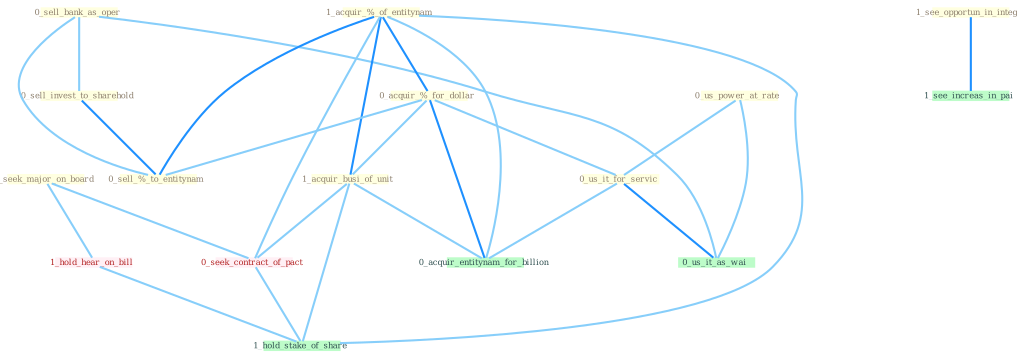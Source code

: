 Graph G{ 
    node
    [shape=polygon,style=filled,width=.5,height=.06,color="#BDFCC9",fixedsize=true,fontsize=4,
    fontcolor="#2f4f4f"];
    {node
    [color="#ffffe0", fontcolor="#8b7d6b"] "0_sell_bank_as_oper " "1_acquir_%_of_entitynam " "0_us_power_at_rate " "0_acquir_%_for_dollar " "1_acquir_busi_of_unit " "0_seek_major_on_board " "0_sell_invest_to_sharehold " "1_see_opportun_in_integr " "0_sell_%_to_entitynam " "0_us_it_for_servic "}
{node [color="#fff0f5", fontcolor="#b22222"] "0_seek_contract_of_pact " "1_hold_hear_on_bill "}
edge [color="#B0E2FF"];

	"0_sell_bank_as_oper " -- "0_sell_invest_to_sharehold " [w="1", color="#87cefa" ];
	"0_sell_bank_as_oper " -- "0_sell_%_to_entitynam " [w="1", color="#87cefa" ];
	"0_sell_bank_as_oper " -- "0_us_it_as_wai " [w="1", color="#87cefa" ];
	"1_acquir_%_of_entitynam " -- "0_acquir_%_for_dollar " [w="2", color="#1e90ff" , len=0.8];
	"1_acquir_%_of_entitynam " -- "1_acquir_busi_of_unit " [w="2", color="#1e90ff" , len=0.8];
	"1_acquir_%_of_entitynam " -- "0_sell_%_to_entitynam " [w="2", color="#1e90ff" , len=0.8];
	"1_acquir_%_of_entitynam " -- "0_seek_contract_of_pact " [w="1", color="#87cefa" ];
	"1_acquir_%_of_entitynam " -- "0_acquir_entitynam_for_billion " [w="1", color="#87cefa" ];
	"1_acquir_%_of_entitynam " -- "1_hold_stake_of_share " [w="1", color="#87cefa" ];
	"0_us_power_at_rate " -- "0_us_it_for_servic " [w="1", color="#87cefa" ];
	"0_us_power_at_rate " -- "0_us_it_as_wai " [w="1", color="#87cefa" ];
	"0_acquir_%_for_dollar " -- "1_acquir_busi_of_unit " [w="1", color="#87cefa" ];
	"0_acquir_%_for_dollar " -- "0_sell_%_to_entitynam " [w="1", color="#87cefa" ];
	"0_acquir_%_for_dollar " -- "0_us_it_for_servic " [w="1", color="#87cefa" ];
	"0_acquir_%_for_dollar " -- "0_acquir_entitynam_for_billion " [w="2", color="#1e90ff" , len=0.8];
	"1_acquir_busi_of_unit " -- "0_seek_contract_of_pact " [w="1", color="#87cefa" ];
	"1_acquir_busi_of_unit " -- "0_acquir_entitynam_for_billion " [w="1", color="#87cefa" ];
	"1_acquir_busi_of_unit " -- "1_hold_stake_of_share " [w="1", color="#87cefa" ];
	"0_seek_major_on_board " -- "0_seek_contract_of_pact " [w="1", color="#87cefa" ];
	"0_seek_major_on_board " -- "1_hold_hear_on_bill " [w="1", color="#87cefa" ];
	"0_sell_invest_to_sharehold " -- "0_sell_%_to_entitynam " [w="2", color="#1e90ff" , len=0.8];
	"1_see_opportun_in_integr " -- "1_see_increas_in_pai " [w="2", color="#1e90ff" , len=0.8];
	"0_us_it_for_servic " -- "0_us_it_as_wai " [w="2", color="#1e90ff" , len=0.8];
	"0_us_it_for_servic " -- "0_acquir_entitynam_for_billion " [w="1", color="#87cefa" ];
	"0_seek_contract_of_pact " -- "1_hold_stake_of_share " [w="1", color="#87cefa" ];
	"1_hold_hear_on_bill " -- "1_hold_stake_of_share " [w="1", color="#87cefa" ];
}